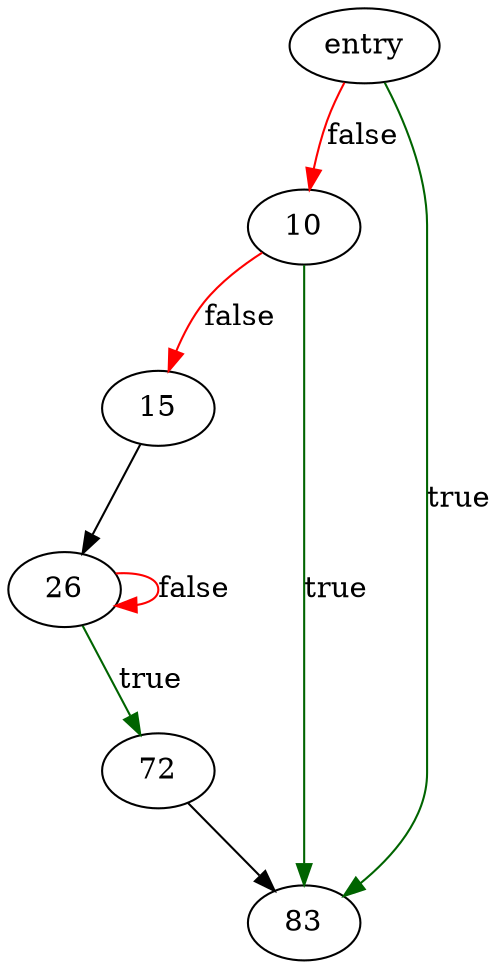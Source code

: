 digraph "blake2b_init_key" {
	// Node definitions.
	4 [label=entry];
	10;
	15;
	26;
	72;
	83;

	// Edge definitions.
	4 -> 10 [
		color=red
		label=false
	];
	4 -> 83 [
		color=darkgreen
		label=true
	];
	10 -> 15 [
		color=red
		label=false
	];
	10 -> 83 [
		color=darkgreen
		label=true
	];
	15 -> 26;
	26 -> 26 [
		color=red
		label=false
	];
	26 -> 72 [
		color=darkgreen
		label=true
	];
	72 -> 83;
}